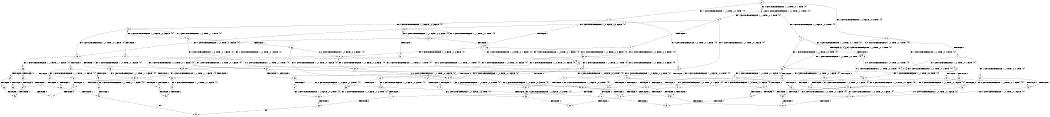 digraph BCG {
size = "7, 10.5";
center = TRUE;
node [shape = circle];
0 [peripheries = 2];
0 -> 1 [label = "EX !1 !ATOMIC_EXCH_BRANCH (1, +1, TRUE, +0, 2, TRUE) !{0}"];
0 -> 2 [label = "EX !2 !ATOMIC_EXCH_BRANCH (1, +0, FALSE, +0, 3, TRUE) !{0}"];
0 -> 3 [label = "EX !0 !ATOMIC_EXCH_BRANCH (1, +0, TRUE, +0, 1, TRUE) !{0}"];
1 -> 4 [label = "TERMINATE !1"];
1 -> 5 [label = "EX !2 !ATOMIC_EXCH_BRANCH (1, +0, FALSE, +0, 3, FALSE) !{0}"];
1 -> 6 [label = "EX !0 !ATOMIC_EXCH_BRANCH (1, +0, TRUE, +0, 1, FALSE) !{0}"];
2 -> 7 [label = "TERMINATE !2"];
2 -> 8 [label = "EX !1 !ATOMIC_EXCH_BRANCH (1, +1, TRUE, +0, 2, TRUE) !{0}"];
2 -> 9 [label = "EX !0 !ATOMIC_EXCH_BRANCH (1, +0, TRUE, +0, 1, TRUE) !{0}"];
3 -> 10 [label = "EX !1 !ATOMIC_EXCH_BRANCH (1, +1, TRUE, +0, 2, TRUE) !{0}"];
3 -> 11 [label = "EX !2 !ATOMIC_EXCH_BRANCH (1, +0, FALSE, +0, 3, TRUE) !{0}"];
3 -> 3 [label = "EX !0 !ATOMIC_EXCH_BRANCH (1, +0, TRUE, +0, 1, TRUE) !{0}"];
4 -> 12 [label = "EX !2 !ATOMIC_EXCH_BRANCH (1, +0, FALSE, +0, 3, FALSE) !{0}"];
4 -> 13 [label = "EX !0 !ATOMIC_EXCH_BRANCH (1, +0, TRUE, +0, 1, FALSE) !{0}"];
5 -> 14 [label = "TERMINATE !1"];
5 -> 15 [label = "EX !0 !ATOMIC_EXCH_BRANCH (1, +0, TRUE, +0, 1, FALSE) !{0}"];
5 -> 16 [label = "EX !2 !ATOMIC_EXCH_BRANCH (1, +1, TRUE, +1, 1, TRUE) !{0}"];
6 -> 17 [label = "TERMINATE !1"];
6 -> 18 [label = "TERMINATE !0"];
6 -> 19 [label = "EX !2 !ATOMIC_EXCH_BRANCH (1, +0, FALSE, +0, 3, TRUE) !{0}"];
7 -> 20 [label = "EX !1 !ATOMIC_EXCH_BRANCH (1, +1, TRUE, +0, 2, TRUE) !{0}"];
7 -> 21 [label = "EX !0 !ATOMIC_EXCH_BRANCH (1, +0, TRUE, +0, 1, TRUE) !{0}"];
8 -> 22 [label = "TERMINATE !1"];
8 -> 23 [label = "TERMINATE !2"];
8 -> 24 [label = "EX !0 !ATOMIC_EXCH_BRANCH (1, +0, TRUE, +0, 1, FALSE) !{0}"];
9 -> 25 [label = "TERMINATE !2"];
9 -> 26 [label = "EX !1 !ATOMIC_EXCH_BRANCH (1, +1, TRUE, +0, 2, TRUE) !{0}"];
9 -> 9 [label = "EX !0 !ATOMIC_EXCH_BRANCH (1, +0, TRUE, +0, 1, TRUE) !{0}"];
10 -> 27 [label = "TERMINATE !1"];
10 -> 28 [label = "EX !2 !ATOMIC_EXCH_BRANCH (1, +0, FALSE, +0, 3, FALSE) !{0}"];
10 -> 6 [label = "EX !0 !ATOMIC_EXCH_BRANCH (1, +0, TRUE, +0, 1, FALSE) !{0}"];
11 -> 25 [label = "TERMINATE !2"];
11 -> 26 [label = "EX !1 !ATOMIC_EXCH_BRANCH (1, +1, TRUE, +0, 2, TRUE) !{0}"];
11 -> 9 [label = "EX !0 !ATOMIC_EXCH_BRANCH (1, +0, TRUE, +0, 1, TRUE) !{0}"];
12 -> 29 [label = "EX !0 !ATOMIC_EXCH_BRANCH (1, +0, TRUE, +0, 1, FALSE) !{0}"];
12 -> 30 [label = "EX !2 !ATOMIC_EXCH_BRANCH (1, +1, TRUE, +1, 1, TRUE) !{0}"];
13 -> 31 [label = "TERMINATE !0"];
13 -> 32 [label = "EX !2 !ATOMIC_EXCH_BRANCH (1, +0, FALSE, +0, 3, TRUE) !{0}"];
14 -> 29 [label = "EX !0 !ATOMIC_EXCH_BRANCH (1, +0, TRUE, +0, 1, FALSE) !{0}"];
14 -> 30 [label = "EX !2 !ATOMIC_EXCH_BRANCH (1, +1, TRUE, +1, 1, TRUE) !{0}"];
15 -> 33 [label = "TERMINATE !1"];
15 -> 34 [label = "TERMINATE !0"];
15 -> 35 [label = "EX !2 !ATOMIC_EXCH_BRANCH (1, +1, TRUE, +1, 1, FALSE) !{0}"];
16 -> 36 [label = "TERMINATE !1"];
16 -> 37 [label = "EX !0 !ATOMIC_EXCH_BRANCH (1, +0, TRUE, +0, 1, FALSE) !{0}"];
16 -> 5 [label = "EX !2 !ATOMIC_EXCH_BRANCH (1, +0, FALSE, +0, 3, FALSE) !{0}"];
17 -> 31 [label = "TERMINATE !0"];
17 -> 32 [label = "EX !2 !ATOMIC_EXCH_BRANCH (1, +0, FALSE, +0, 3, TRUE) !{0}"];
18 -> 38 [label = "TERMINATE !1"];
18 -> 39 [label = "EX !2 !ATOMIC_EXCH_BRANCH (1, +0, FALSE, +0, 3, TRUE) !{1}"];
19 -> 40 [label = "TERMINATE !1"];
19 -> 41 [label = "TERMINATE !2"];
19 -> 42 [label = "TERMINATE !0"];
20 -> 43 [label = "TERMINATE !1"];
20 -> 44 [label = "EX !0 !ATOMIC_EXCH_BRANCH (1, +0, TRUE, +0, 1, FALSE) !{0}"];
21 -> 45 [label = "EX !1 !ATOMIC_EXCH_BRANCH (1, +1, TRUE, +0, 2, TRUE) !{0}"];
21 -> 21 [label = "EX !0 !ATOMIC_EXCH_BRANCH (1, +0, TRUE, +0, 1, TRUE) !{0}"];
22 -> 46 [label = "TERMINATE !2"];
22 -> 47 [label = "EX !0 !ATOMIC_EXCH_BRANCH (1, +0, TRUE, +0, 1, FALSE) !{0}"];
23 -> 43 [label = "TERMINATE !1"];
23 -> 44 [label = "EX !0 !ATOMIC_EXCH_BRANCH (1, +0, TRUE, +0, 1, FALSE) !{0}"];
24 -> 40 [label = "TERMINATE !1"];
24 -> 41 [label = "TERMINATE !2"];
24 -> 42 [label = "TERMINATE !0"];
25 -> 45 [label = "EX !1 !ATOMIC_EXCH_BRANCH (1, +1, TRUE, +0, 2, TRUE) !{0}"];
25 -> 21 [label = "EX !0 !ATOMIC_EXCH_BRANCH (1, +0, TRUE, +0, 1, TRUE) !{0}"];
26 -> 48 [label = "TERMINATE !1"];
26 -> 49 [label = "TERMINATE !2"];
26 -> 24 [label = "EX !0 !ATOMIC_EXCH_BRANCH (1, +0, TRUE, +0, 1, FALSE) !{0}"];
27 -> 50 [label = "EX !2 !ATOMIC_EXCH_BRANCH (1, +0, FALSE, +0, 3, FALSE) !{0}"];
27 -> 13 [label = "EX !0 !ATOMIC_EXCH_BRANCH (1, +0, TRUE, +0, 1, FALSE) !{0}"];
28 -> 51 [label = "TERMINATE !1"];
28 -> 52 [label = "EX !2 !ATOMIC_EXCH_BRANCH (1, +1, TRUE, +1, 1, TRUE) !{0}"];
28 -> 15 [label = "EX !0 !ATOMIC_EXCH_BRANCH (1, +0, TRUE, +0, 1, FALSE) !{0}"];
29 -> 53 [label = "TERMINATE !0"];
29 -> 54 [label = "EX !2 !ATOMIC_EXCH_BRANCH (1, +1, TRUE, +1, 1, FALSE) !{0}"];
30 -> 55 [label = "EX !0 !ATOMIC_EXCH_BRANCH (1, +0, TRUE, +0, 1, FALSE) !{0}"];
30 -> 12 [label = "EX !2 !ATOMIC_EXCH_BRANCH (1, +0, FALSE, +0, 3, FALSE) !{0}"];
31 -> 56 [label = "EX !2 !ATOMIC_EXCH_BRANCH (1, +0, FALSE, +0, 3, TRUE) !{1}"];
32 -> 57 [label = "TERMINATE !2"];
32 -> 58 [label = "TERMINATE !0"];
33 -> 53 [label = "TERMINATE !0"];
33 -> 54 [label = "EX !2 !ATOMIC_EXCH_BRANCH (1, +1, TRUE, +1, 1, FALSE) !{0}"];
34 -> 59 [label = "TERMINATE !1"];
34 -> 60 [label = "EX !2 !ATOMIC_EXCH_BRANCH (1, +1, TRUE, +1, 1, FALSE) !{1}"];
35 -> 61 [label = "TERMINATE !1"];
35 -> 62 [label = "TERMINATE !2"];
35 -> 63 [label = "TERMINATE !0"];
36 -> 55 [label = "EX !0 !ATOMIC_EXCH_BRANCH (1, +0, TRUE, +0, 1, FALSE) !{0}"];
36 -> 12 [label = "EX !2 !ATOMIC_EXCH_BRANCH (1, +0, FALSE, +0, 3, FALSE) !{0}"];
37 -> 64 [label = "TERMINATE !1"];
37 -> 65 [label = "TERMINATE !0"];
37 -> 19 [label = "EX !2 !ATOMIC_EXCH_BRANCH (1, +0, FALSE, +0, 3, TRUE) !{0}"];
38 -> 66 [label = "EX !2 !ATOMIC_EXCH_BRANCH (1, +0, FALSE, +0, 3, TRUE) !{2}"];
39 -> 67 [label = "TERMINATE !1"];
39 -> 68 [label = "TERMINATE !2"];
40 -> 57 [label = "TERMINATE !2"];
40 -> 58 [label = "TERMINATE !0"];
41 -> 69 [label = "TERMINATE !1"];
41 -> 70 [label = "TERMINATE !0"];
42 -> 67 [label = "TERMINATE !1"];
42 -> 68 [label = "TERMINATE !2"];
43 -> 71 [label = "EX !0 !ATOMIC_EXCH_BRANCH (1, +0, TRUE, +0, 1, FALSE) !{0}"];
44 -> 69 [label = "TERMINATE !1"];
44 -> 70 [label = "TERMINATE !0"];
45 -> 72 [label = "TERMINATE !1"];
45 -> 44 [label = "EX !0 !ATOMIC_EXCH_BRANCH (1, +0, TRUE, +0, 1, FALSE) !{0}"];
46 -> 71 [label = "EX !0 !ATOMIC_EXCH_BRANCH (1, +0, TRUE, +0, 1, FALSE) !{0}"];
47 -> 57 [label = "TERMINATE !2"];
47 -> 58 [label = "TERMINATE !0"];
48 -> 73 [label = "TERMINATE !2"];
48 -> 47 [label = "EX !0 !ATOMIC_EXCH_BRANCH (1, +0, TRUE, +0, 1, FALSE) !{0}"];
49 -> 72 [label = "TERMINATE !1"];
49 -> 44 [label = "EX !0 !ATOMIC_EXCH_BRANCH (1, +0, TRUE, +0, 1, FALSE) !{0}"];
50 -> 74 [label = "EX !2 !ATOMIC_EXCH_BRANCH (1, +1, TRUE, +1, 1, TRUE) !{0}"];
50 -> 29 [label = "EX !0 !ATOMIC_EXCH_BRANCH (1, +0, TRUE, +0, 1, FALSE) !{0}"];
51 -> 74 [label = "EX !2 !ATOMIC_EXCH_BRANCH (1, +1, TRUE, +1, 1, TRUE) !{0}"];
51 -> 29 [label = "EX !0 !ATOMIC_EXCH_BRANCH (1, +0, TRUE, +0, 1, FALSE) !{0}"];
52 -> 75 [label = "TERMINATE !1"];
52 -> 28 [label = "EX !2 !ATOMIC_EXCH_BRANCH (1, +0, FALSE, +0, 3, FALSE) !{0}"];
52 -> 37 [label = "EX !0 !ATOMIC_EXCH_BRANCH (1, +0, TRUE, +0, 1, FALSE) !{0}"];
53 -> 76 [label = "EX !2 !ATOMIC_EXCH_BRANCH (1, +1, TRUE, +1, 1, FALSE) !{1}"];
54 -> 77 [label = "TERMINATE !2"];
54 -> 78 [label = "TERMINATE !0"];
55 -> 79 [label = "TERMINATE !0"];
55 -> 32 [label = "EX !2 !ATOMIC_EXCH_BRANCH (1, +0, FALSE, +0, 3, TRUE) !{0}"];
56 -> 80 [label = "TERMINATE !2"];
57 -> 81 [label = "TERMINATE !0"];
58 -> 80 [label = "TERMINATE !2"];
59 -> 82 [label = "EX !2 !ATOMIC_EXCH_BRANCH (1, +1, TRUE, +1, 1, FALSE) !{2}"];
60 -> 83 [label = "TERMINATE !1"];
60 -> 84 [label = "TERMINATE !2"];
61 -> 77 [label = "TERMINATE !2"];
61 -> 78 [label = "TERMINATE !0"];
62 -> 85 [label = "TERMINATE !1"];
62 -> 86 [label = "TERMINATE !0"];
63 -> 83 [label = "TERMINATE !1"];
63 -> 84 [label = "TERMINATE !2"];
64 -> 79 [label = "TERMINATE !0"];
64 -> 32 [label = "EX !2 !ATOMIC_EXCH_BRANCH (1, +0, FALSE, +0, 3, TRUE) !{0}"];
65 -> 87 [label = "TERMINATE !1"];
65 -> 39 [label = "EX !2 !ATOMIC_EXCH_BRANCH (1, +0, FALSE, +0, 3, TRUE) !{1}"];
66 -> 88 [label = "TERMINATE !2"];
67 -> 88 [label = "TERMINATE !2"];
68 -> 89 [label = "TERMINATE !1"];
69 -> 81 [label = "TERMINATE !0"];
70 -> 89 [label = "TERMINATE !1"];
71 -> 81 [label = "TERMINATE !0"];
72 -> 71 [label = "EX !0 !ATOMIC_EXCH_BRANCH (1, +0, TRUE, +0, 1, FALSE) !{0}"];
73 -> 71 [label = "EX !0 !ATOMIC_EXCH_BRANCH (1, +0, TRUE, +0, 1, FALSE) !{0}"];
74 -> 50 [label = "EX !2 !ATOMIC_EXCH_BRANCH (1, +0, FALSE, +0, 3, FALSE) !{0}"];
74 -> 55 [label = "EX !0 !ATOMIC_EXCH_BRANCH (1, +0, TRUE, +0, 1, FALSE) !{0}"];
75 -> 50 [label = "EX !2 !ATOMIC_EXCH_BRANCH (1, +0, FALSE, +0, 3, FALSE) !{0}"];
75 -> 55 [label = "EX !0 !ATOMIC_EXCH_BRANCH (1, +0, TRUE, +0, 1, FALSE) !{0}"];
76 -> 90 [label = "TERMINATE !2"];
77 -> 91 [label = "TERMINATE !0"];
78 -> 90 [label = "TERMINATE !2"];
79 -> 56 [label = "EX !2 !ATOMIC_EXCH_BRANCH (1, +0, FALSE, +0, 3, TRUE) !{1}"];
82 -> 92 [label = "TERMINATE !2"];
83 -> 92 [label = "TERMINATE !2"];
84 -> 93 [label = "TERMINATE !1"];
85 -> 91 [label = "TERMINATE !0"];
86 -> 93 [label = "TERMINATE !1"];
87 -> 66 [label = "EX !2 !ATOMIC_EXCH_BRANCH (1, +0, FALSE, +0, 3, TRUE) !{2}"];
88 -> 94 [label = "exit"];
92 -> 94 [label = "exit"];
}
